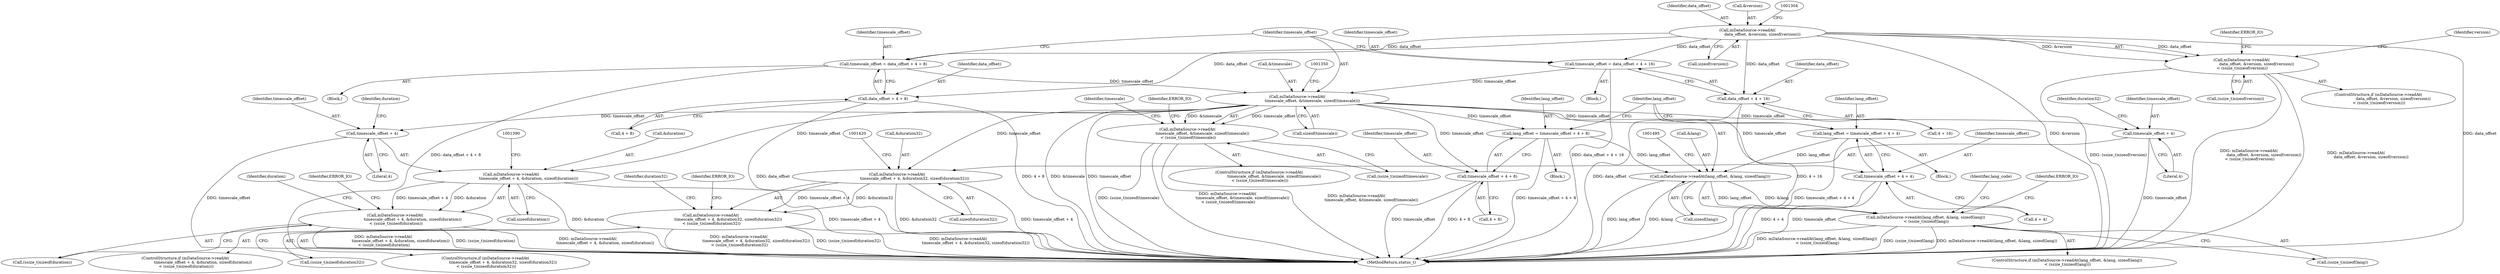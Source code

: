 digraph "0_Android_8a3a2f6ea7defe1a81bb32b3c9f3537f84749b9d@API" {
"1001297" [label="(Call,mDataSource->readAt(\n                        data_offset, &version, sizeof(version)))"];
"1001296" [label="(Call,mDataSource->readAt(\n                        data_offset, &version, sizeof(version))\n < (ssize_t)sizeof(version))"];
"1001316" [label="(Call,timescale_offset = data_offset + 4 + 16)"];
"1001343" [label="(Call,mDataSource->readAt(\n                        timescale_offset, &timescale, sizeof(timescale)))"];
"1001342" [label="(Call,mDataSource->readAt(\n                        timescale_offset, &timescale, sizeof(timescale))\n < (ssize_t)sizeof(timescale))"];
"1001381" [label="(Call,mDataSource->readAt(\n                            timescale_offset + 4, &duration, sizeof(duration)))"];
"1001380" [label="(Call,mDataSource->readAt(\n                            timescale_offset + 4, &duration, sizeof(duration))\n < (ssize_t)sizeof(duration))"];
"1001382" [label="(Call,timescale_offset + 4)"];
"1001411" [label="(Call,mDataSource->readAt(\n                            timescale_offset + 4, &duration32, sizeof(duration32)))"];
"1001410" [label="(Call,mDataSource->readAt(\n                            timescale_offset + 4, &duration32, sizeof(duration32))\n < (ssize_t)sizeof(duration32))"];
"1001412" [label="(Call,timescale_offset + 4)"];
"1001462" [label="(Call,lang_offset = timescale_offset + 4 + 8)"];
"1001488" [label="(Call,mDataSource->readAt(lang_offset, &lang, sizeof(lang)))"];
"1001487" [label="(Call,mDataSource->readAt(lang_offset, &lang, sizeof(lang))\n < (ssize_t)sizeof(lang))"];
"1001464" [label="(Call,timescale_offset + 4 + 8)"];
"1001475" [label="(Call,lang_offset = timescale_offset + 4 + 4)"];
"1001477" [label="(Call,timescale_offset + 4 + 4)"];
"1001318" [label="(Call,data_offset + 4 + 16)"];
"1001329" [label="(Call,timescale_offset = data_offset + 4 + 8)"];
"1001331" [label="(Call,data_offset + 4 + 8)"];
"1001331" [label="(Call,data_offset + 4 + 8)"];
"1001412" [label="(Call,timescale_offset + 4)"];
"1001379" [label="(ControlStructure,if (mDataSource->readAt(\n                            timescale_offset + 4, &duration, sizeof(duration))\n < (ssize_t)sizeof(duration)))"];
"1001316" [label="(Call,timescale_offset = data_offset + 4 + 16)"];
"1001295" [label="(ControlStructure,if (mDataSource->readAt(\n                        data_offset, &version, sizeof(version))\n < (ssize_t)sizeof(version)))"];
"1001318" [label="(Call,data_offset + 4 + 16)"];
"1001389" [label="(Call,(ssize_t)sizeof(duration))"];
"1001347" [label="(Call,sizeof(timescale))"];
"1001466" [label="(Call,4 + 8)"];
"1001328" [label="(Block,)"];
"1001477" [label="(Call,timescale_offset + 4 + 4)"];
"1001341" [label="(ControlStructure,if (mDataSource->readAt(\n                        timescale_offset, &timescale, sizeof(timescale))\n < (ssize_t)sizeof(timescale)))"];
"1001313" [label="(Identifier,version)"];
"1001319" [label="(Identifier,data_offset)"];
"1001398" [label="(Identifier,duration)"];
"1001343" [label="(Call,mDataSource->readAt(\n                        timescale_offset, &timescale, sizeof(timescale)))"];
"1001415" [label="(Call,&duration32)"];
"1001383" [label="(Identifier,timescale_offset)"];
"1001297" [label="(Call,mDataSource->readAt(\n                        data_offset, &version, sizeof(version)))"];
"1001416" [label="(Identifier,duration32)"];
"1001385" [label="(Call,&duration)"];
"1001344" [label="(Identifier,timescale_offset)"];
"1001465" [label="(Identifier,timescale_offset)"];
"1001489" [label="(Identifier,lang_offset)"];
"1001494" [label="(Call,(ssize_t)sizeof(lang))"];
"1001387" [label="(Call,sizeof(duration))"];
"1001417" [label="(Call,sizeof(duration32))"];
"1001413" [label="(Identifier,timescale_offset)"];
"1001488" [label="(Call,mDataSource->readAt(lang_offset, &lang, sizeof(lang)))"];
"1001486" [label="(ControlStructure,if (mDataSource->readAt(lang_offset, &lang, sizeof(lang))\n < (ssize_t)sizeof(lang)))"];
"1001500" [label="(Identifier,ERROR_IO)"];
"1001298" [label="(Identifier,data_offset)"];
"1001384" [label="(Literal,4)"];
"1001301" [label="(Call,sizeof(version))"];
"1001409" [label="(ControlStructure,if (mDataSource->readAt(\n                            timescale_offset + 4, &duration32, sizeof(duration32))\n < (ssize_t)sizeof(duration32)))"];
"1001358" [label="(Identifier,timescale)"];
"1001461" [label="(Block,)"];
"1001476" [label="(Identifier,lang_offset)"];
"1001330" [label="(Identifier,timescale_offset)"];
"1001419" [label="(Call,(ssize_t)sizeof(duration32))"];
"1001309" [label="(Identifier,ERROR_IO)"];
"1001345" [label="(Call,&timescale)"];
"1001381" [label="(Call,mDataSource->readAt(\n                            timescale_offset + 4, &duration, sizeof(duration)))"];
"1001349" [label="(Call,(ssize_t)sizeof(timescale))"];
"1001463" [label="(Identifier,lang_offset)"];
"1001303" [label="(Call,(ssize_t)sizeof(version))"];
"1001329" [label="(Call,timescale_offset = data_offset + 4 + 8)"];
"1001315" [label="(Block,)"];
"1001382" [label="(Call,timescale_offset + 4)"];
"1001386" [label="(Identifier,duration)"];
"1001474" [label="(Block,)"];
"1001487" [label="(Call,mDataSource->readAt(lang_offset, &lang, sizeof(lang))\n < (ssize_t)sizeof(lang))"];
"1001296" [label="(Call,mDataSource->readAt(\n                        data_offset, &version, sizeof(version))\n < (ssize_t)sizeof(version))"];
"1001395" [label="(Identifier,ERROR_IO)"];
"1001428" [label="(Identifier,duration32)"];
"1001410" [label="(Call,mDataSource->readAt(\n                            timescale_offset + 4, &duration32, sizeof(duration32))\n < (ssize_t)sizeof(duration32))"];
"1001478" [label="(Identifier,timescale_offset)"];
"1001425" [label="(Identifier,ERROR_IO)"];
"1001414" [label="(Literal,4)"];
"1001342" [label="(Call,mDataSource->readAt(\n                        timescale_offset, &timescale, sizeof(timescale))\n < (ssize_t)sizeof(timescale))"];
"1001355" [label="(Identifier,ERROR_IO)"];
"1001380" [label="(Call,mDataSource->readAt(\n                            timescale_offset + 4, &duration, sizeof(duration))\n < (ssize_t)sizeof(duration))"];
"1001320" [label="(Call,4 + 16)"];
"1001504" [label="(Identifier,lang_code)"];
"1001464" [label="(Call,timescale_offset + 4 + 8)"];
"1001490" [label="(Call,&lang)"];
"1001462" [label="(Call,lang_offset = timescale_offset + 4 + 8)"];
"1001317" [label="(Identifier,timescale_offset)"];
"1001492" [label="(Call,sizeof(lang))"];
"1001479" [label="(Call,4 + 4)"];
"1001299" [label="(Call,&version)"];
"1001332" [label="(Identifier,data_offset)"];
"1001333" [label="(Call,4 + 8)"];
"1001411" [label="(Call,mDataSource->readAt(\n                            timescale_offset + 4, &duration32, sizeof(duration32)))"];
"1001475" [label="(Call,lang_offset = timescale_offset + 4 + 4)"];
"1003903" [label="(MethodReturn,status_t)"];
"1001297" -> "1001296"  [label="AST: "];
"1001297" -> "1001301"  [label="CFG: "];
"1001298" -> "1001297"  [label="AST: "];
"1001299" -> "1001297"  [label="AST: "];
"1001301" -> "1001297"  [label="AST: "];
"1001304" -> "1001297"  [label="CFG: "];
"1001297" -> "1003903"  [label="DDG: &version"];
"1001297" -> "1003903"  [label="DDG: data_offset"];
"1001297" -> "1001296"  [label="DDG: data_offset"];
"1001297" -> "1001296"  [label="DDG: &version"];
"1001297" -> "1001316"  [label="DDG: data_offset"];
"1001297" -> "1001318"  [label="DDG: data_offset"];
"1001297" -> "1001329"  [label="DDG: data_offset"];
"1001297" -> "1001331"  [label="DDG: data_offset"];
"1001296" -> "1001295"  [label="AST: "];
"1001296" -> "1001303"  [label="CFG: "];
"1001303" -> "1001296"  [label="AST: "];
"1001309" -> "1001296"  [label="CFG: "];
"1001313" -> "1001296"  [label="CFG: "];
"1001296" -> "1003903"  [label="DDG: mDataSource->readAt(\n                        data_offset, &version, sizeof(version))\n < (ssize_t)sizeof(version)"];
"1001296" -> "1003903"  [label="DDG: mDataSource->readAt(\n                        data_offset, &version, sizeof(version))"];
"1001296" -> "1003903"  [label="DDG: (ssize_t)sizeof(version)"];
"1001316" -> "1001315"  [label="AST: "];
"1001316" -> "1001318"  [label="CFG: "];
"1001317" -> "1001316"  [label="AST: "];
"1001318" -> "1001316"  [label="AST: "];
"1001344" -> "1001316"  [label="CFG: "];
"1001316" -> "1003903"  [label="DDG: data_offset + 4 + 16"];
"1001316" -> "1001343"  [label="DDG: timescale_offset"];
"1001343" -> "1001342"  [label="AST: "];
"1001343" -> "1001347"  [label="CFG: "];
"1001344" -> "1001343"  [label="AST: "];
"1001345" -> "1001343"  [label="AST: "];
"1001347" -> "1001343"  [label="AST: "];
"1001350" -> "1001343"  [label="CFG: "];
"1001343" -> "1003903"  [label="DDG: timescale_offset"];
"1001343" -> "1003903"  [label="DDG: &timescale"];
"1001343" -> "1001342"  [label="DDG: timescale_offset"];
"1001343" -> "1001342"  [label="DDG: &timescale"];
"1001329" -> "1001343"  [label="DDG: timescale_offset"];
"1001343" -> "1001381"  [label="DDG: timescale_offset"];
"1001343" -> "1001382"  [label="DDG: timescale_offset"];
"1001343" -> "1001411"  [label="DDG: timescale_offset"];
"1001343" -> "1001412"  [label="DDG: timescale_offset"];
"1001343" -> "1001462"  [label="DDG: timescale_offset"];
"1001343" -> "1001464"  [label="DDG: timescale_offset"];
"1001343" -> "1001475"  [label="DDG: timescale_offset"];
"1001343" -> "1001477"  [label="DDG: timescale_offset"];
"1001342" -> "1001341"  [label="AST: "];
"1001342" -> "1001349"  [label="CFG: "];
"1001349" -> "1001342"  [label="AST: "];
"1001355" -> "1001342"  [label="CFG: "];
"1001358" -> "1001342"  [label="CFG: "];
"1001342" -> "1003903"  [label="DDG: (ssize_t)sizeof(timescale)"];
"1001342" -> "1003903"  [label="DDG: mDataSource->readAt(\n                        timescale_offset, &timescale, sizeof(timescale))\n < (ssize_t)sizeof(timescale)"];
"1001342" -> "1003903"  [label="DDG: mDataSource->readAt(\n                        timescale_offset, &timescale, sizeof(timescale))"];
"1001381" -> "1001380"  [label="AST: "];
"1001381" -> "1001387"  [label="CFG: "];
"1001382" -> "1001381"  [label="AST: "];
"1001385" -> "1001381"  [label="AST: "];
"1001387" -> "1001381"  [label="AST: "];
"1001390" -> "1001381"  [label="CFG: "];
"1001381" -> "1003903"  [label="DDG: &duration"];
"1001381" -> "1003903"  [label="DDG: timescale_offset + 4"];
"1001381" -> "1001380"  [label="DDG: timescale_offset + 4"];
"1001381" -> "1001380"  [label="DDG: &duration"];
"1001380" -> "1001379"  [label="AST: "];
"1001380" -> "1001389"  [label="CFG: "];
"1001389" -> "1001380"  [label="AST: "];
"1001395" -> "1001380"  [label="CFG: "];
"1001398" -> "1001380"  [label="CFG: "];
"1001380" -> "1003903"  [label="DDG: mDataSource->readAt(\n                            timescale_offset + 4, &duration, sizeof(duration))\n < (ssize_t)sizeof(duration)"];
"1001380" -> "1003903"  [label="DDG: (ssize_t)sizeof(duration)"];
"1001380" -> "1003903"  [label="DDG: mDataSource->readAt(\n                            timescale_offset + 4, &duration, sizeof(duration))"];
"1001382" -> "1001384"  [label="CFG: "];
"1001383" -> "1001382"  [label="AST: "];
"1001384" -> "1001382"  [label="AST: "];
"1001386" -> "1001382"  [label="CFG: "];
"1001382" -> "1003903"  [label="DDG: timescale_offset"];
"1001411" -> "1001410"  [label="AST: "];
"1001411" -> "1001417"  [label="CFG: "];
"1001412" -> "1001411"  [label="AST: "];
"1001415" -> "1001411"  [label="AST: "];
"1001417" -> "1001411"  [label="AST: "];
"1001420" -> "1001411"  [label="CFG: "];
"1001411" -> "1003903"  [label="DDG: &duration32"];
"1001411" -> "1003903"  [label="DDG: timescale_offset + 4"];
"1001411" -> "1001410"  [label="DDG: timescale_offset + 4"];
"1001411" -> "1001410"  [label="DDG: &duration32"];
"1001410" -> "1001409"  [label="AST: "];
"1001410" -> "1001419"  [label="CFG: "];
"1001419" -> "1001410"  [label="AST: "];
"1001425" -> "1001410"  [label="CFG: "];
"1001428" -> "1001410"  [label="CFG: "];
"1001410" -> "1003903"  [label="DDG: mDataSource->readAt(\n                            timescale_offset + 4, &duration32, sizeof(duration32))\n < (ssize_t)sizeof(duration32)"];
"1001410" -> "1003903"  [label="DDG: (ssize_t)sizeof(duration32)"];
"1001410" -> "1003903"  [label="DDG: mDataSource->readAt(\n                            timescale_offset + 4, &duration32, sizeof(duration32))"];
"1001412" -> "1001414"  [label="CFG: "];
"1001413" -> "1001412"  [label="AST: "];
"1001414" -> "1001412"  [label="AST: "];
"1001416" -> "1001412"  [label="CFG: "];
"1001412" -> "1003903"  [label="DDG: timescale_offset"];
"1001462" -> "1001461"  [label="AST: "];
"1001462" -> "1001464"  [label="CFG: "];
"1001463" -> "1001462"  [label="AST: "];
"1001464" -> "1001462"  [label="AST: "];
"1001489" -> "1001462"  [label="CFG: "];
"1001462" -> "1003903"  [label="DDG: timescale_offset + 4 + 8"];
"1001462" -> "1001488"  [label="DDG: lang_offset"];
"1001488" -> "1001487"  [label="AST: "];
"1001488" -> "1001492"  [label="CFG: "];
"1001489" -> "1001488"  [label="AST: "];
"1001490" -> "1001488"  [label="AST: "];
"1001492" -> "1001488"  [label="AST: "];
"1001495" -> "1001488"  [label="CFG: "];
"1001488" -> "1003903"  [label="DDG: lang_offset"];
"1001488" -> "1003903"  [label="DDG: &lang"];
"1001488" -> "1001487"  [label="DDG: lang_offset"];
"1001488" -> "1001487"  [label="DDG: &lang"];
"1001475" -> "1001488"  [label="DDG: lang_offset"];
"1001487" -> "1001486"  [label="AST: "];
"1001487" -> "1001494"  [label="CFG: "];
"1001494" -> "1001487"  [label="AST: "];
"1001500" -> "1001487"  [label="CFG: "];
"1001504" -> "1001487"  [label="CFG: "];
"1001487" -> "1003903"  [label="DDG: mDataSource->readAt(lang_offset, &lang, sizeof(lang))\n < (ssize_t)sizeof(lang)"];
"1001487" -> "1003903"  [label="DDG: (ssize_t)sizeof(lang)"];
"1001487" -> "1003903"  [label="DDG: mDataSource->readAt(lang_offset, &lang, sizeof(lang))"];
"1001464" -> "1001466"  [label="CFG: "];
"1001465" -> "1001464"  [label="AST: "];
"1001466" -> "1001464"  [label="AST: "];
"1001464" -> "1003903"  [label="DDG: 4 + 8"];
"1001464" -> "1003903"  [label="DDG: timescale_offset"];
"1001475" -> "1001474"  [label="AST: "];
"1001475" -> "1001477"  [label="CFG: "];
"1001476" -> "1001475"  [label="AST: "];
"1001477" -> "1001475"  [label="AST: "];
"1001489" -> "1001475"  [label="CFG: "];
"1001475" -> "1003903"  [label="DDG: timescale_offset + 4 + 4"];
"1001477" -> "1001479"  [label="CFG: "];
"1001478" -> "1001477"  [label="AST: "];
"1001479" -> "1001477"  [label="AST: "];
"1001477" -> "1003903"  [label="DDG: 4 + 4"];
"1001477" -> "1003903"  [label="DDG: timescale_offset"];
"1001318" -> "1001320"  [label="CFG: "];
"1001319" -> "1001318"  [label="AST: "];
"1001320" -> "1001318"  [label="AST: "];
"1001318" -> "1003903"  [label="DDG: 4 + 16"];
"1001318" -> "1003903"  [label="DDG: data_offset"];
"1001329" -> "1001328"  [label="AST: "];
"1001329" -> "1001331"  [label="CFG: "];
"1001330" -> "1001329"  [label="AST: "];
"1001331" -> "1001329"  [label="AST: "];
"1001344" -> "1001329"  [label="CFG: "];
"1001329" -> "1003903"  [label="DDG: data_offset + 4 + 8"];
"1001331" -> "1001333"  [label="CFG: "];
"1001332" -> "1001331"  [label="AST: "];
"1001333" -> "1001331"  [label="AST: "];
"1001331" -> "1003903"  [label="DDG: 4 + 8"];
"1001331" -> "1003903"  [label="DDG: data_offset"];
}
